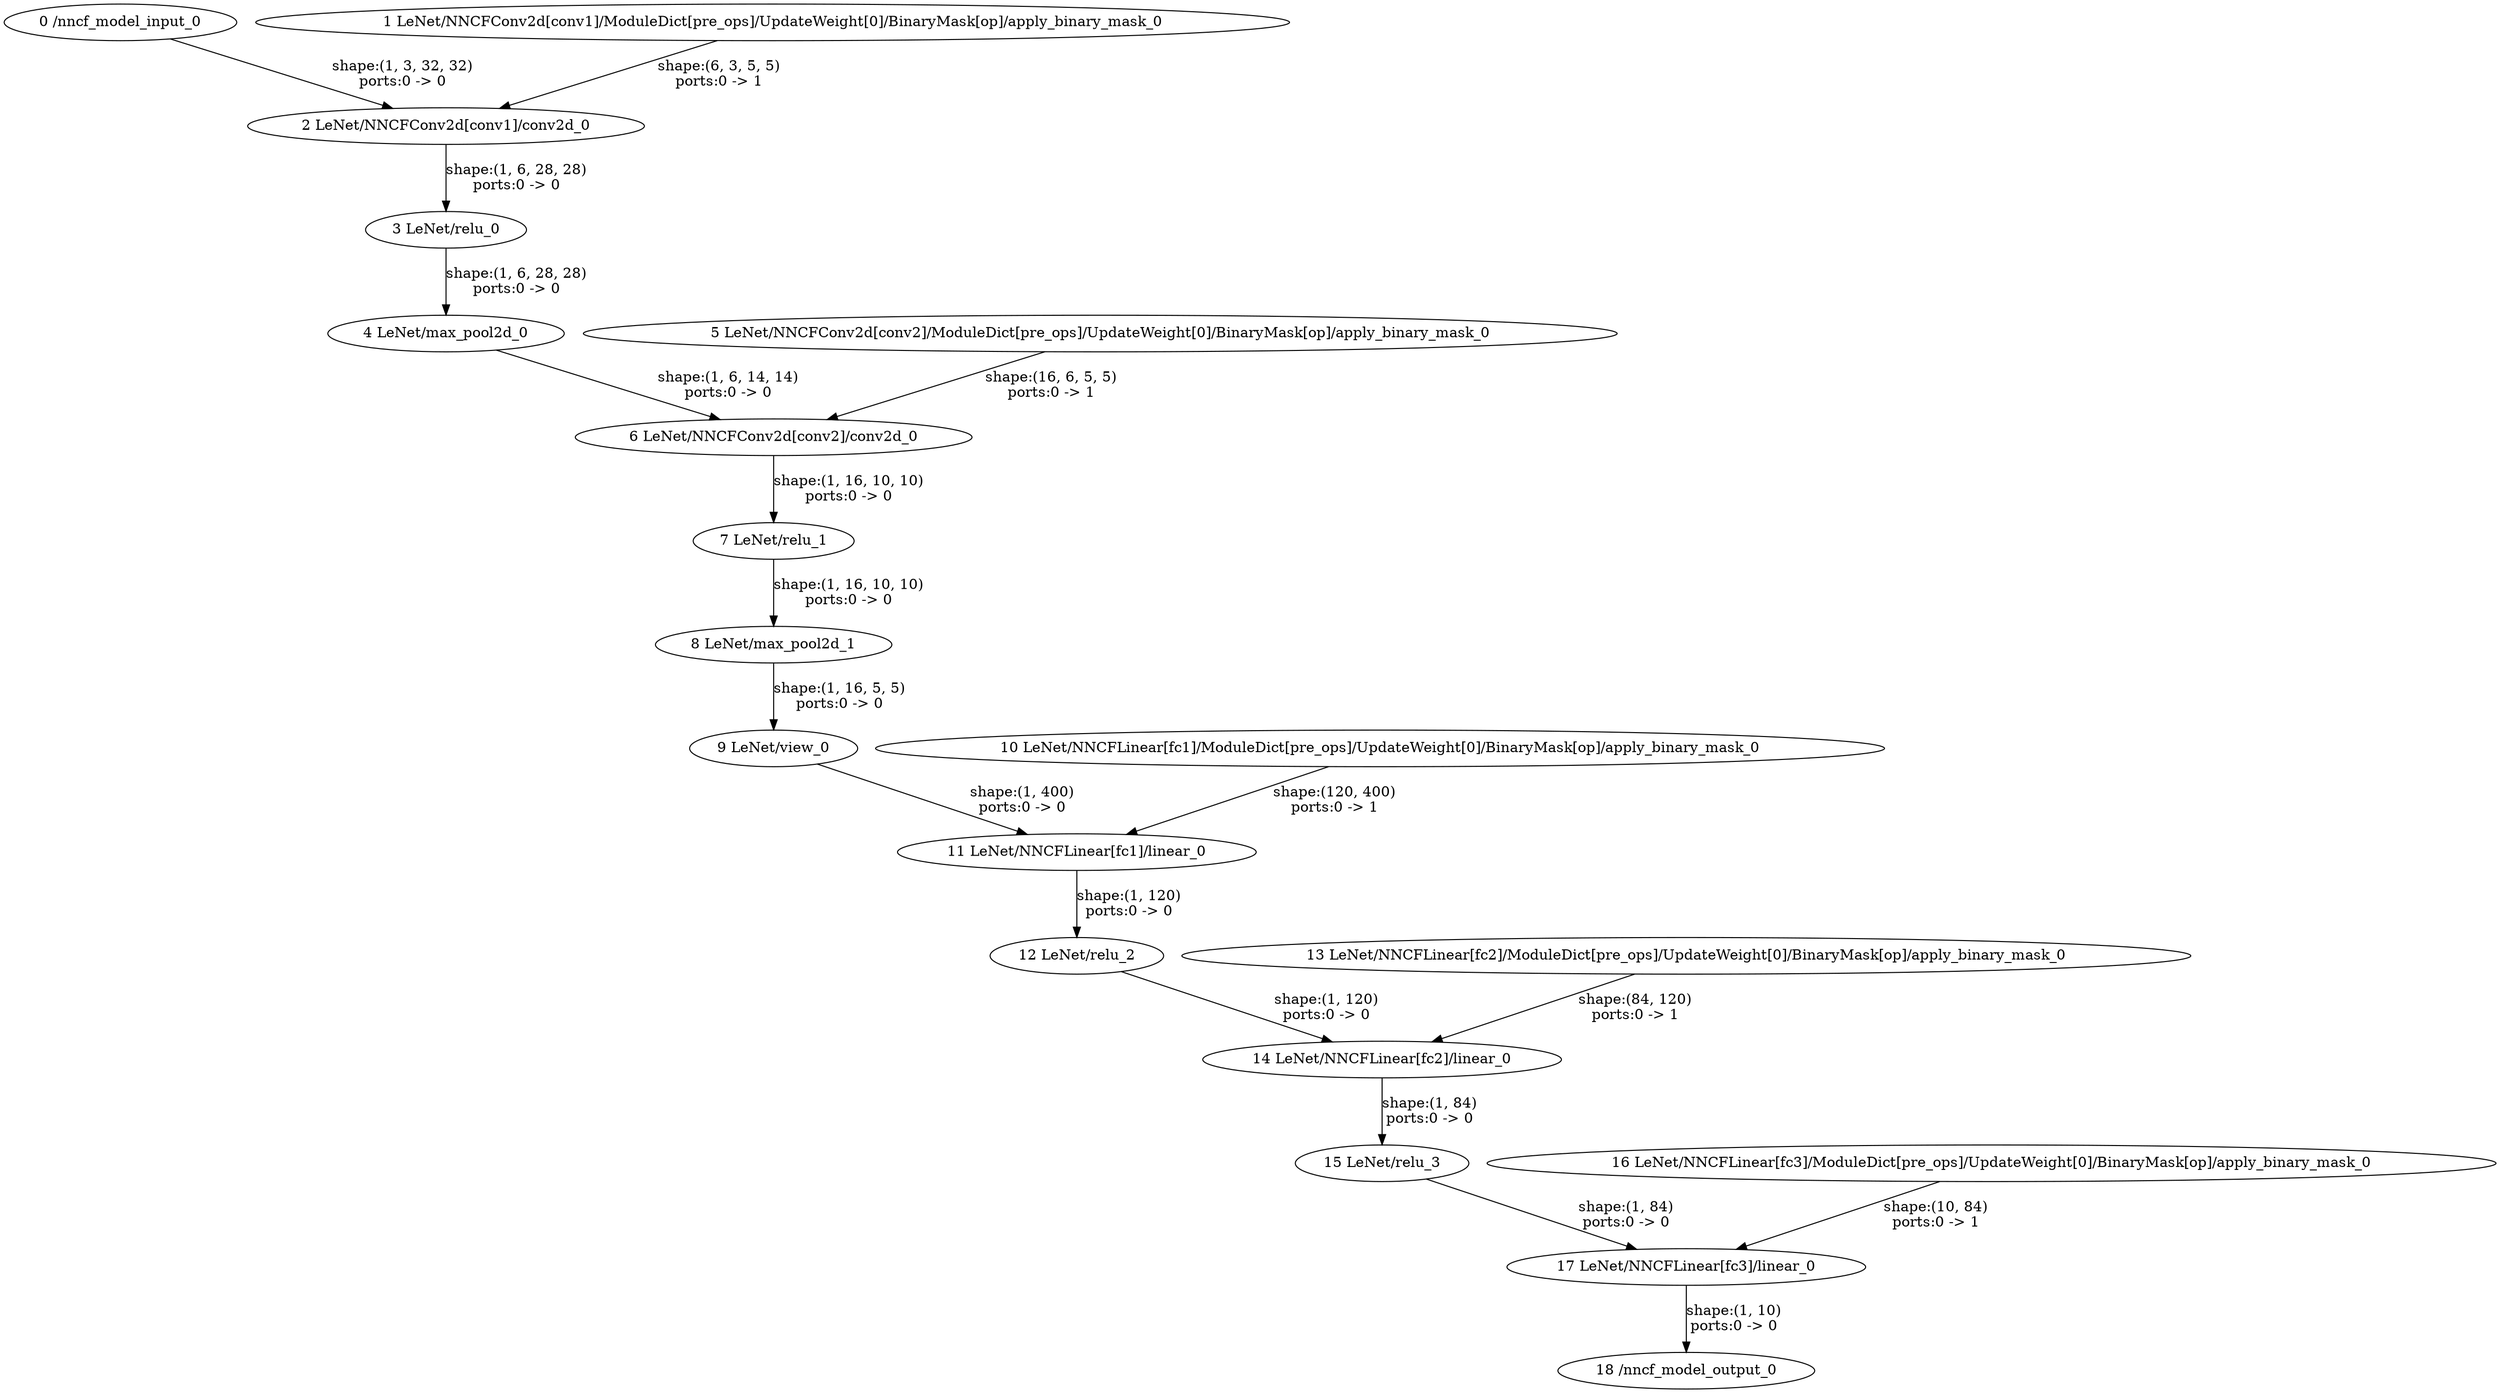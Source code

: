 strict digraph  {
"0 /nncf_model_input_0" [id=0, type=nncf_model_input];
"1 LeNet/NNCFConv2d[conv1]/ModuleDict[pre_ops]/UpdateWeight[0]/BinaryMask[op]/apply_binary_mask_0" [id=1, type=apply_binary_mask];
"2 LeNet/NNCFConv2d[conv1]/conv2d_0" [id=2, type=conv2d];
"3 LeNet/relu_0" [id=3, type=relu];
"4 LeNet/max_pool2d_0" [id=4, type=max_pool2d];
"5 LeNet/NNCFConv2d[conv2]/ModuleDict[pre_ops]/UpdateWeight[0]/BinaryMask[op]/apply_binary_mask_0" [id=5, type=apply_binary_mask];
"6 LeNet/NNCFConv2d[conv2]/conv2d_0" [id=6, type=conv2d];
"7 LeNet/relu_1" [id=7, type=relu];
"8 LeNet/max_pool2d_1" [id=8, type=max_pool2d];
"9 LeNet/view_0" [id=9, type=view];
"10 LeNet/NNCFLinear[fc1]/ModuleDict[pre_ops]/UpdateWeight[0]/BinaryMask[op]/apply_binary_mask_0" [id=10, type=apply_binary_mask];
"11 LeNet/NNCFLinear[fc1]/linear_0" [id=11, type=linear];
"12 LeNet/relu_2" [id=12, type=relu];
"13 LeNet/NNCFLinear[fc2]/ModuleDict[pre_ops]/UpdateWeight[0]/BinaryMask[op]/apply_binary_mask_0" [id=13, type=apply_binary_mask];
"14 LeNet/NNCFLinear[fc2]/linear_0" [id=14, type=linear];
"15 LeNet/relu_3" [id=15, type=relu];
"16 LeNet/NNCFLinear[fc3]/ModuleDict[pre_ops]/UpdateWeight[0]/BinaryMask[op]/apply_binary_mask_0" [id=16, type=apply_binary_mask];
"17 LeNet/NNCFLinear[fc3]/linear_0" [id=17, type=linear];
"18 /nncf_model_output_0" [id=18, type=nncf_model_output];
"0 /nncf_model_input_0" -> "2 LeNet/NNCFConv2d[conv1]/conv2d_0"  [label="shape:(1, 3, 32, 32)\nports:0 -> 0", style=solid];
"1 LeNet/NNCFConv2d[conv1]/ModuleDict[pre_ops]/UpdateWeight[0]/BinaryMask[op]/apply_binary_mask_0" -> "2 LeNet/NNCFConv2d[conv1]/conv2d_0"  [label="shape:(6, 3, 5, 5)\nports:0 -> 1", style=solid];
"2 LeNet/NNCFConv2d[conv1]/conv2d_0" -> "3 LeNet/relu_0"  [label="shape:(1, 6, 28, 28)\nports:0 -> 0", style=solid];
"3 LeNet/relu_0" -> "4 LeNet/max_pool2d_0"  [label="shape:(1, 6, 28, 28)\nports:0 -> 0", style=solid];
"4 LeNet/max_pool2d_0" -> "6 LeNet/NNCFConv2d[conv2]/conv2d_0"  [label="shape:(1, 6, 14, 14)\nports:0 -> 0", style=solid];
"5 LeNet/NNCFConv2d[conv2]/ModuleDict[pre_ops]/UpdateWeight[0]/BinaryMask[op]/apply_binary_mask_0" -> "6 LeNet/NNCFConv2d[conv2]/conv2d_0"  [label="shape:(16, 6, 5, 5)\nports:0 -> 1", style=solid];
"6 LeNet/NNCFConv2d[conv2]/conv2d_0" -> "7 LeNet/relu_1"  [label="shape:(1, 16, 10, 10)\nports:0 -> 0", style=solid];
"7 LeNet/relu_1" -> "8 LeNet/max_pool2d_1"  [label="shape:(1, 16, 10, 10)\nports:0 -> 0", style=solid];
"8 LeNet/max_pool2d_1" -> "9 LeNet/view_0"  [label="shape:(1, 16, 5, 5)\nports:0 -> 0", style=solid];
"9 LeNet/view_0" -> "11 LeNet/NNCFLinear[fc1]/linear_0"  [label="shape:(1, 400)\nports:0 -> 0", style=solid];
"10 LeNet/NNCFLinear[fc1]/ModuleDict[pre_ops]/UpdateWeight[0]/BinaryMask[op]/apply_binary_mask_0" -> "11 LeNet/NNCFLinear[fc1]/linear_0"  [label="shape:(120, 400)\nports:0 -> 1", style=solid];
"11 LeNet/NNCFLinear[fc1]/linear_0" -> "12 LeNet/relu_2"  [label="shape:(1, 120)\nports:0 -> 0", style=solid];
"12 LeNet/relu_2" -> "14 LeNet/NNCFLinear[fc2]/linear_0"  [label="shape:(1, 120)\nports:0 -> 0", style=solid];
"13 LeNet/NNCFLinear[fc2]/ModuleDict[pre_ops]/UpdateWeight[0]/BinaryMask[op]/apply_binary_mask_0" -> "14 LeNet/NNCFLinear[fc2]/linear_0"  [label="shape:(84, 120)\nports:0 -> 1", style=solid];
"14 LeNet/NNCFLinear[fc2]/linear_0" -> "15 LeNet/relu_3"  [label="shape:(1, 84)\nports:0 -> 0", style=solid];
"15 LeNet/relu_3" -> "17 LeNet/NNCFLinear[fc3]/linear_0"  [label="shape:(1, 84)\nports:0 -> 0", style=solid];
"16 LeNet/NNCFLinear[fc3]/ModuleDict[pre_ops]/UpdateWeight[0]/BinaryMask[op]/apply_binary_mask_0" -> "17 LeNet/NNCFLinear[fc3]/linear_0"  [label="shape:(10, 84)\nports:0 -> 1", style=solid];
"17 LeNet/NNCFLinear[fc3]/linear_0" -> "18 /nncf_model_output_0"  [label="shape:(1, 10)\nports:0 -> 0", style=solid];
}
